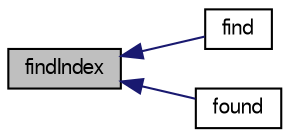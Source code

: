 digraph "findIndex"
{
  bgcolor="transparent";
  edge [fontname="FreeSans",fontsize="10",labelfontname="FreeSans",labelfontsize="10"];
  node [fontname="FreeSans",fontsize="10",shape=record];
  rankdir="LR";
  Node247 [label="findIndex",height=0.2,width=0.4,color="black", fillcolor="grey75", style="filled", fontcolor="black"];
  Node247 -> Node248 [dir="back",color="midnightblue",fontsize="10",style="solid",fontname="FreeSans"];
  Node248 [label="find",height=0.2,width=0.4,color="black",URL="$a25014.html#ad6c859ddc3f665a25f6e0e00683634ce",tooltip="Find and return index for the first match, returns -1 if not found. "];
  Node247 -> Node249 [dir="back",color="midnightblue",fontsize="10",style="solid",fontname="FreeSans"];
  Node249 [label="found",height=0.2,width=0.4,color="black",URL="$a25014.html#af71547d2b2a7d8a3c9bbfaf35d4bf050",tooltip="Search for given key. "];
}
